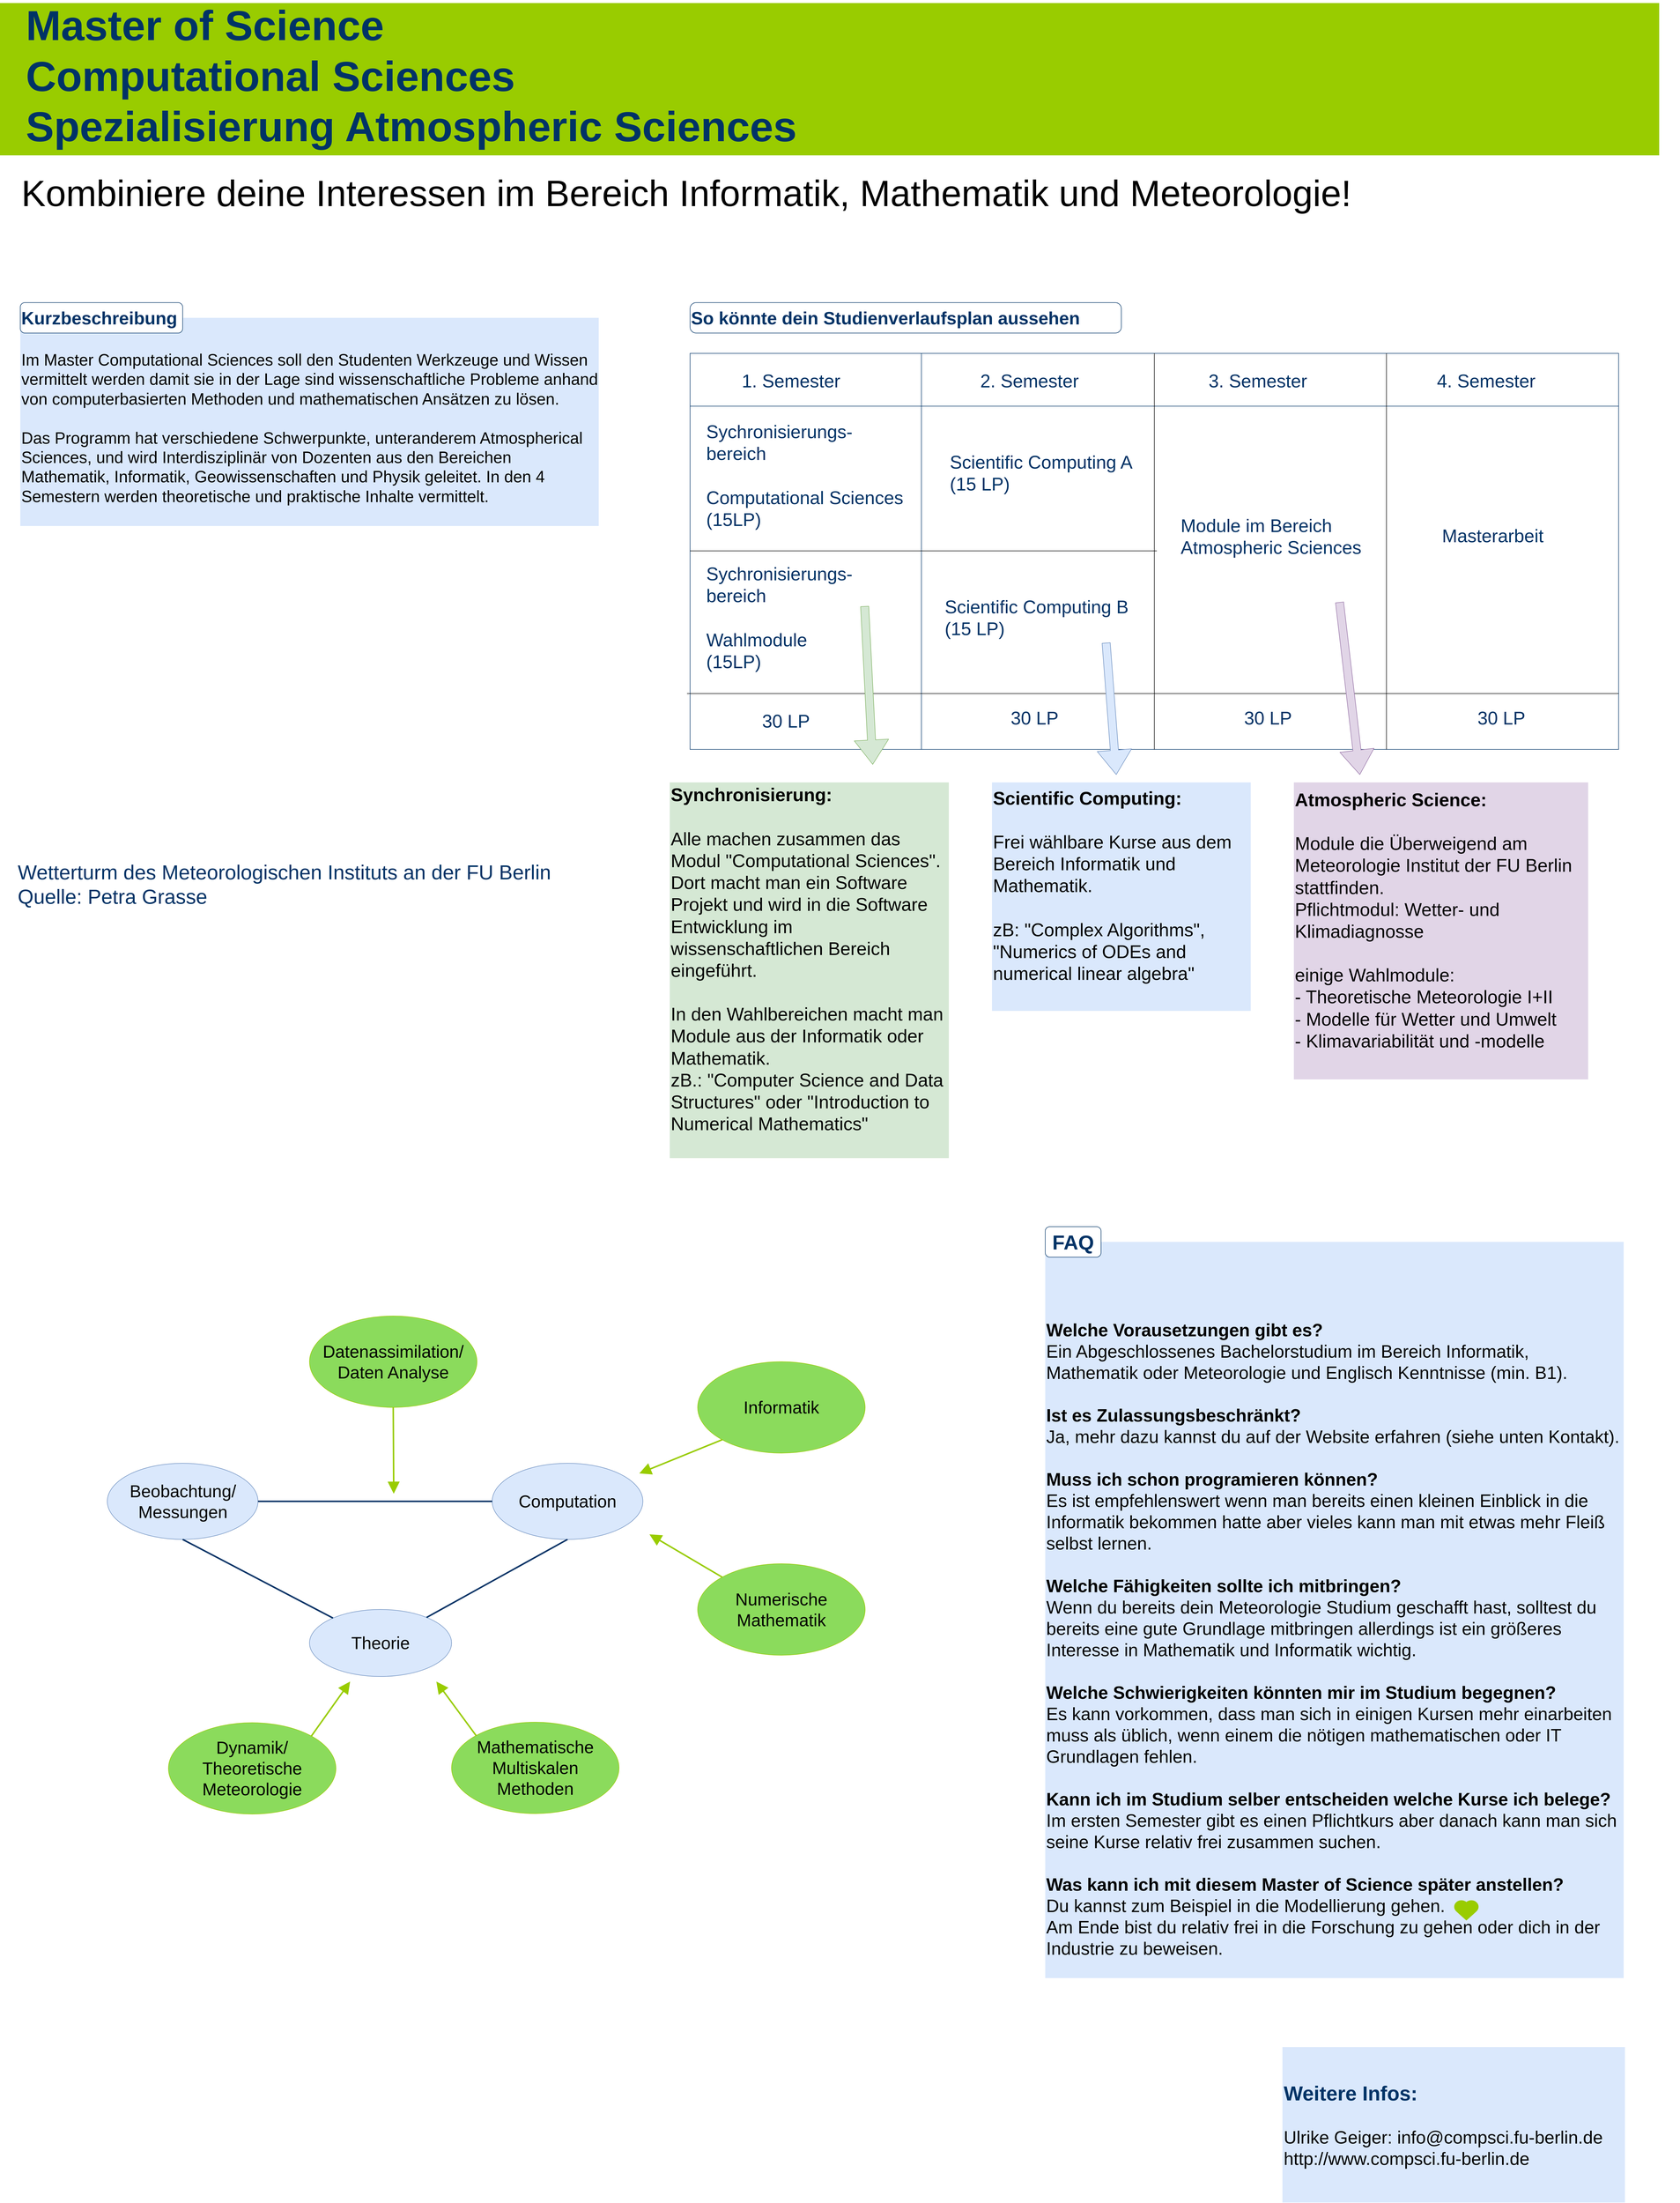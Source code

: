 <mxfile version="10.6.7" type="github"><diagram id="VolkfhMRARfeJTHJ-a0X" name="Page-1"><mxGraphModel dx="5576" dy="3128" grid="1" gridSize="10" guides="1" tooltips="1" connect="1" arrows="1" fold="1" page="1" pageScale="1" pageWidth="850" pageHeight="1100" math="0" shadow="0"><root><mxCell id="0"/><mxCell id="1" parent="0"/><mxCell id="jtiaPau1gUkiISlCKB-g-1" value="&lt;div style=&quot;font-size: 83px&quot; align=&quot;left&quot;&gt;&lt;font style=&quot;font-size: 83px&quot; face=&quot;Helvetica&quot;&gt;Master of Science &lt;br&gt;&lt;/font&gt;&lt;/div&gt;&lt;div style=&quot;font-size: 83px&quot; align=&quot;left&quot;&gt;&lt;font style=&quot;font-size: 83px&quot; face=&quot;Helvetica&quot;&gt;Computational Sciences&lt;/font&gt;&lt;/div&gt;&lt;div style=&quot;font-size: 83px&quot; align=&quot;left&quot;&gt;&lt;font style=&quot;font-size: 83px&quot; face=&quot;Helvetica&quot;&gt;Spezialisierung Atmospheric Sciences&lt;/font&gt;&lt;font style=&quot;font-size: 83px&quot;&gt;&lt;br&gt;&lt;/font&gt;&lt;/div&gt;" style="rounded=0;whiteSpace=wrap;html=1;fillColor=#99CC00;strokeColor=none;fontSize=84;fontColor=#003366;fontStyle=1;align=left;spacingLeft=51;spacing=0;verticalAlign=middle;horizontal=1;spacingTop=-12;" parent="1" vertex="1"><mxGeometry x="40" y="44" width="3270" height="300" as="geometry"/></mxCell><mxCell id="jtiaPau1gUkiISlCKB-g-2" value="" style="shape=image;imageAspect=0;aspect=fixed;verticalLabelPosition=bottom;verticalAlign=top;image=https://www.fu-berlin.de/sites/corporate-design/downloads_container/Logo_RGB_Ausdruck.jpg;" parent="1" vertex="1"><mxGeometry x="2210" y="40" width="1140" height="304" as="geometry"/></mxCell><mxCell id="jtiaPau1gUkiISlCKB-g-3" value="&lt;font style=&quot;font-size: 72px&quot;&gt;Kombiniere deine Interessen im Bereich Informatik, Mathematik und Meteorologie!&lt;br&gt;&lt;/font&gt;" style="rounded=0;whiteSpace=wrap;html=1;strokeColor=none;fillColor=#FFFFFF;fontColor=#000000;align=left;labelBorderColor=none;" parent="1" vertex="1"><mxGeometry x="80" y="344" width="3240" height="150" as="geometry"/></mxCell><mxCell id="jtiaPau1gUkiISlCKB-g-4" value="&lt;p style=&quot;line-height: 100% ; font-size: 35px&quot;&gt;&lt;/p&gt;&lt;div style=&quot;font-size: 35px&quot;&gt;&lt;font style=&quot;font-size: 35px&quot; color=&quot;#003366&quot;&gt;&lt;b&gt;&lt;font style=&quot;font-size: 35px&quot;&gt;&lt;font style=&quot;font-size: 35px&quot; color=&quot;#000000&quot;&gt;&lt;br&gt;&lt;/font&gt;&lt;/font&gt;&lt;/b&gt;&lt;/font&gt;&lt;/div&gt;&lt;div style=&quot;font-size: 35px&quot;&gt;&lt;font style=&quot;font-size: 35px&quot; color=&quot;#003366&quot;&gt;&lt;b&gt;&lt;font style=&quot;font-size: 35px&quot;&gt;&lt;font style=&quot;font-size: 35px&quot; color=&quot;#000000&quot;&gt;&lt;br&gt;&lt;/font&gt;&lt;/font&gt;&lt;/b&gt;&lt;/font&gt;&lt;/div&gt;&lt;div style=&quot;font-size: 35px&quot;&gt;&lt;font style=&quot;font-size: 35px&quot; color=&quot;#003366&quot;&gt;&lt;b&gt;&lt;font style=&quot;font-size: 35px&quot;&gt;&lt;font style=&quot;font-size: 35px&quot; color=&quot;#000000&quot;&gt;&lt;br&gt;&lt;/font&gt;&lt;/font&gt;&lt;/b&gt;&lt;/font&gt;&lt;/div&gt;&lt;div style=&quot;font-size: 35px&quot;&gt;&lt;font style=&quot;font-size: 35px&quot; color=&quot;#003366&quot;&gt;&lt;b&gt;&lt;font style=&quot;font-size: 35px&quot;&gt;&lt;font style=&quot;font-size: 35px&quot; color=&quot;#000000&quot;&gt;Welche Vorausetzungen gibt es?&lt;/font&gt;&lt;br&gt;&lt;/font&gt;&lt;/b&gt;&lt;/font&gt;&lt;/div&gt;&lt;div style=&quot;font-size: 35px&quot;&gt;&lt;font style=&quot;font-size: 35px&quot;&gt;Ein Abgeschlossenes Bachelorstudium im Bereich Informatik, Mathematik oder Meteorologie und Englisch Kenntnisse (min. B1).&lt;/font&gt;&lt;/div&gt;&lt;div style=&quot;font-size: 35px&quot;&gt;&lt;font style=&quot;font-size: 35px&quot;&gt;&lt;br&gt;&lt;/font&gt;&lt;/div&gt;&lt;div style=&quot;font-size: 35px&quot;&gt;&lt;font style=&quot;font-size: 35px&quot;&gt;&lt;b&gt;&lt;font style=&quot;font-size: 35px&quot;&gt;Ist es Zulassungsbeschränkt?&lt;/font&gt;&lt;/b&gt;&lt;/font&gt;&lt;/div&gt;&lt;div style=&quot;font-size: 35px&quot;&gt;&lt;font style=&quot;font-size: 35px&quot;&gt;Ja, mehr dazu kannst du auf der Website erfahren (siehe unten Kontakt).&lt;br&gt;&lt;/font&gt;&lt;/div&gt;&lt;div style=&quot;font-size: 35px&quot;&gt;&lt;font style=&quot;font-size: 35px&quot;&gt;&lt;br&gt;&lt;/font&gt;&lt;/div&gt;&lt;div style=&quot;font-size: 35px&quot;&gt;&lt;font style=&quot;font-size: 35px&quot;&gt;&lt;b&gt;Muss ich schon programieren können?&lt;/b&gt;&lt;/font&gt;&lt;/div&gt;&lt;div style=&quot;font-size: 35px&quot;&gt;&lt;font style=&quot;font-size: 35px&quot;&gt;Es ist empfehlenswert wenn man bereits einen kleinen Einblick in die Informatik bekommen hatte aber vieles kann man mit etwas mehr Fleiß selbst lernen.&lt;/font&gt;&lt;/div&gt;&lt;div style=&quot;font-size: 35px&quot;&gt;&lt;font style=&quot;font-size: 35px&quot;&gt;&lt;br&gt;&lt;/font&gt;&lt;/div&gt;&lt;div style=&quot;font-size: 35px&quot;&gt;&lt;font style=&quot;font-size: 35px&quot;&gt;&lt;b&gt;Welche Fähigkeiten sollte ich mitbringen?&lt;/b&gt;&lt;/font&gt;&lt;/div&gt;&lt;div style=&quot;font-size: 35px&quot;&gt;&lt;font style=&quot;font-size: 35px&quot;&gt;Wenn du bereits dein Meteorologie Studium geschafft hast, solltest du bereits eine gute Grundlage mitbringen allerdings ist ein größeres Interesse in Mathematik und Informatik wichtig.&lt;br&gt;&lt;/font&gt;&lt;/div&gt;&lt;div style=&quot;font-size: 35px&quot;&gt;&lt;font style=&quot;font-size: 35px&quot;&gt;&lt;br&gt;&lt;/font&gt;&lt;/div&gt;&lt;div style=&quot;font-size: 35px&quot;&gt;&lt;font style=&quot;font-size: 35px&quot;&gt;&lt;b&gt;Welche Schwierigkeiten könnten mir im Studium begegnen?&lt;/b&gt;&lt;/font&gt;&lt;/div&gt;&lt;div style=&quot;font-size: 35px&quot;&gt;&lt;font style=&quot;font-size: 35px&quot;&gt;Es kann vorkommen, dass man sich in einigen Kursen mehr einarbeiten muss als üblich, wenn einem die nötigen mathematischen oder IT Grundlagen fehlen.&lt;/font&gt;&lt;/div&gt;&lt;div style=&quot;font-size: 35px&quot;&gt;&lt;font style=&quot;font-size: 35px&quot;&gt;&lt;br&gt;&lt;/font&gt;&lt;/div&gt;&lt;div style=&quot;font-size: 35px&quot;&gt;&lt;font style=&quot;font-size: 35px&quot;&gt;&lt;b&gt;Kann ich im Studium selber entscheiden welche Kurse ich belege? &lt;br&gt;&lt;/b&gt;&lt;/font&gt;&lt;/div&gt;&lt;div style=&quot;font-size: 35px&quot;&gt;&lt;font style=&quot;font-size: 35px&quot;&gt;Im ersten Semester gibt es einen Pflichtkurs aber danach kann man sich seine Kurse relativ frei zusammen suchen.&lt;br&gt;&lt;/font&gt;&lt;/div&gt;&lt;div style=&quot;font-size: 35px&quot;&gt;&lt;font style=&quot;font-size: 35px&quot;&gt;&lt;br&gt;&lt;/font&gt;&lt;/div&gt;&lt;div style=&quot;font-size: 35px&quot;&gt;&lt;font style=&quot;font-size: 35px&quot;&gt;&lt;b&gt;Was kann ich mit diesem Master of Science später anstellen?&lt;/b&gt;&lt;/font&gt;&lt;/div&gt;&lt;div style=&quot;font-size: 35px&quot;&gt;&lt;font style=&quot;font-size: 35px&quot;&gt;Du kannst zum Beispiel in die Modellierung gehen. &lt;b&gt;&lt;br&gt;&lt;/b&gt;&lt;/font&gt;&lt;/div&gt;&lt;div style=&quot;font-size: 35px&quot;&gt;&lt;font style=&quot;font-size: 35px&quot;&gt;Am Ende bist du relativ frei in die Forschung zu gehen oder dich in der Industrie zu beweisen.&lt;b&gt;&lt;br&gt;&lt;/b&gt;&lt;/font&gt;&lt;/div&gt;&lt;div style=&quot;font-size: 35px&quot;&gt;&lt;font style=&quot;font-size: 35px&quot;&gt;&lt;br&gt;&lt;/font&gt;&lt;/div&gt;&lt;div style=&quot;font-size: 35px&quot;&gt;&lt;font style=&quot;font-size: 35px&quot;&gt;&lt;br&gt;&lt;/font&gt;&lt;/div&gt;&lt;p style=&quot;font-size: 35px&quot;&gt;&lt;/p&gt;" style="rounded=0;whiteSpace=wrap;html=1;strokeColor=none;fillColor=#dae8fc;align=left;fontSize=32;spacingTop=71;spacingRight=5;" parent="1" vertex="1"><mxGeometry x="2100" y="2484" width="1140" height="1450" as="geometry"/></mxCell><mxCell id="jtiaPau1gUkiISlCKB-g-5" value="&lt;div style=&quot;font-size: 40px&quot;&gt;&lt;font style=&quot;font-size: 40px&quot;&gt;&lt;b&gt;&lt;font style=&quot;font-size: 40px&quot; color=&quot;#003366&quot;&gt;Weitere Infos:&lt;/font&gt;&lt;/b&gt;&lt;/font&gt;&lt;/div&gt;&lt;div style=&quot;font-size: 35px&quot;&gt;&lt;font style=&quot;font-size: 35px&quot;&gt;&lt;br&gt;&lt;/font&gt;&lt;/div&gt;&lt;div style=&quot;font-size: 35px&quot;&gt;&lt;font style=&quot;font-size: 35px&quot;&gt;Ulrike Geiger: info@compsci.fu-berlin.de&lt;/font&gt;&lt;/div&gt;&lt;font style=&quot;font-size: 35px&quot;&gt;http://www.compsci.fu-berlin.de&lt;/font&gt;" style="rounded=0;whiteSpace=wrap;html=1;strokeColor=none;fillColor=#dae8fc;fontSize=32;align=left;" parent="1" vertex="1"><mxGeometry x="2567.5" y="4070" width="675" height="306" as="geometry"/></mxCell><mxCell id="jtiaPau1gUkiISlCKB-g-6" value="&lt;div&gt;Im Master Computational Sciences soll den Studenten Werkzeuge und Wissen vermittelt werden damit sie in der Lage sind wissenschaftliche Probleme anhand von computerbasierten Methoden und mathematischen Ansätzen zu lösen.&lt;/div&gt;&lt;div&gt;&lt;br&gt;&lt;/div&gt;&lt;div&gt;Das Programm hat verschiedene Schwerpunkte, unteranderem Atmospherical Sciences, und wird Interdisziplinär von Dozenten aus den Bereichen Mathematik, Informatik, Geowissenschaften und Physik geleitet. In den 4 Semestern werden theoretische und praktische Inhalte vermittelt. &lt;/div&gt;" style="rounded=0;whiteSpace=wrap;html=1;strokeColor=none;fillColor=#dae8fc;fontSize=32;align=left;spacingTop=23;" parent="1" vertex="1"><mxGeometry x="80" y="664" width="1140" height="410" as="geometry"/></mxCell><mxCell id="jtiaPau1gUkiISlCKB-g-7" value="" style="verticalLabelPosition=bottom;verticalAlign=top;html=1;shape=mxgraph.basic.heart;strokeColor=#99CC00;fillColor=#99CC00;fontSize=32;align=left;" parent="1" vertex="1"><mxGeometry x="2905" y="3780" width="50" height="40" as="geometry"/></mxCell><mxCell id="jtiaPau1gUkiISlCKB-g-8" value="Kurzbeschreibung" style="rounded=1;whiteSpace=wrap;html=1;strokeColor=#003366;fillColor=#FFFFFF;fontSize=35;fontColor=#003366;align=left;fontStyle=1" parent="1" vertex="1"><mxGeometry x="80" y="634" width="320" height="60" as="geometry"/></mxCell><mxCell id="jtiaPau1gUkiISlCKB-g-9" value="FAQ" style="rounded=1;whiteSpace=wrap;html=1;strokeColor=#003366;fillColor=#FFFFFF;fontSize=40;fontColor=#003366;align=center;fontStyle=1" parent="1" vertex="1"><mxGeometry x="2100" y="2454" width="110" height="60" as="geometry"/></mxCell><mxCell id="jtiaPau1gUkiISlCKB-g-10" value="" style="shape=internalStorage;whiteSpace=wrap;html=1;backgroundOutline=1;strokeColor=#003366;fillColor=#FFFFFF;fontSize=36;fontColor=#003366;align=left;dx=456;dy=104;" parent="1" vertex="1"><mxGeometry x="1400" y="734" width="1830" height="780" as="geometry"/></mxCell><mxCell id="jtiaPau1gUkiISlCKB-g-11" value="" style="endArrow=none;html=1;fontSize=36;fontColor=#003366;entryX=0.5;entryY=0;entryDx=0;entryDy=0;exitX=0.5;exitY=1;exitDx=0;exitDy=0;" parent="1" source="jtiaPau1gUkiISlCKB-g-10" target="jtiaPau1gUkiISlCKB-g-10" edge="1"><mxGeometry width="50" height="50" relative="1" as="geometry"><mxPoint x="2280" y="1064" as="sourcePoint"/><mxPoint x="2280" y="624" as="targetPoint"/><Array as="points"/></mxGeometry></mxCell><mxCell id="jtiaPau1gUkiISlCKB-g-12" value="" style="endArrow=none;html=1;fontSize=36;fontColor=#003366;entryX=0.75;entryY=0;entryDx=0;entryDy=0;exitX=0.75;exitY=1;exitDx=0;exitDy=0;" parent="1" source="jtiaPau1gUkiISlCKB-g-10" target="jtiaPau1gUkiISlCKB-g-10" edge="1"><mxGeometry width="50" height="50" relative="1" as="geometry"><mxPoint x="2209" y="1064" as="sourcePoint"/><mxPoint x="2209" y="624" as="targetPoint"/><Array as="points"/></mxGeometry></mxCell><mxCell id="jtiaPau1gUkiISlCKB-g-13" value="" style="endArrow=none;html=1;fontSize=36;fontColor=#003366;" parent="1" edge="1"><mxGeometry width="50" height="50" relative="1" as="geometry"><mxPoint x="3230" y="1404" as="sourcePoint"/><mxPoint x="1394" y="1404" as="targetPoint"/><Array as="points"/></mxGeometry></mxCell><mxCell id="jtiaPau1gUkiISlCKB-g-14" value="4. Semester" style="text;html=1;resizable=0;points=[];autosize=1;align=left;verticalAlign=top;spacingTop=-4;fontSize=36;fontColor=#003366;" parent="1" vertex="1"><mxGeometry x="2870" y="764" width="210" height="40" as="geometry"/></mxCell><mxCell id="jtiaPau1gUkiISlCKB-g-15" value="1. Semester" style="text;html=1;resizable=0;points=[];autosize=1;align=left;verticalAlign=top;spacingTop=-4;fontSize=36;fontColor=#003366;" parent="1" vertex="1"><mxGeometry x="1500" y="764" width="210" height="40" as="geometry"/></mxCell><mxCell id="jtiaPau1gUkiISlCKB-g-16" value="2. Semester" style="text;html=1;resizable=0;points=[];autosize=1;align=left;verticalAlign=top;spacingTop=-4;fontSize=36;fontColor=#003366;" parent="1" vertex="1"><mxGeometry x="1970" y="764" width="210" height="40" as="geometry"/></mxCell><mxCell id="jtiaPau1gUkiISlCKB-g-17" value="3. Semester" style="text;html=1;resizable=0;points=[];autosize=1;align=left;verticalAlign=top;spacingTop=-4;fontSize=36;fontColor=#003366;" parent="1" vertex="1"><mxGeometry x="2420" y="764" width="210" height="40" as="geometry"/></mxCell><mxCell id="jtiaPau1gUkiISlCKB-g-18" value="&lt;div&gt;30 LP&lt;/div&gt;" style="text;html=1;resizable=0;points=[];autosize=1;align=left;verticalAlign=top;spacingTop=-4;fontSize=36;fontColor=#003366;" parent="1" vertex="1"><mxGeometry x="1540" y="1434" width="110" height="40" as="geometry"/></mxCell><mxCell id="jtiaPau1gUkiISlCKB-g-19" value="30 LP" style="text;html=1;fontSize=36;fontColor=#003366;" parent="1" vertex="1"><mxGeometry x="2030" y="1424" width="120" height="60" as="geometry"/></mxCell><mxCell id="jtiaPau1gUkiISlCKB-g-20" value="30 LP" style="text;html=1;fontSize=36;fontColor=#003366;" parent="1" vertex="1"><mxGeometry x="2490" y="1424" width="120" height="60" as="geometry"/></mxCell><mxCell id="jtiaPau1gUkiISlCKB-g-21" value="30 LP" style="text;html=1;fontSize=36;fontColor=#003366;" parent="1" vertex="1"><mxGeometry x="2950" y="1424" width="120" height="60" as="geometry"/></mxCell><mxCell id="jtiaPau1gUkiISlCKB-g-22" value="" style="endArrow=none;html=1;fontSize=36;fontColor=#003366;" parent="1" edge="1"><mxGeometry width="50" height="50" relative="1" as="geometry"><mxPoint x="2320" y="1123" as="sourcePoint"/><mxPoint x="1400" y="1123" as="targetPoint"/><Array as="points"/></mxGeometry></mxCell><mxCell id="jtiaPau1gUkiISlCKB-g-23" value="So könnte dein Studienverlaufsplan aussehen" style="rounded=1;whiteSpace=wrap;html=1;strokeColor=#003366;fillColor=#FFFFFF;fontSize=35;fontColor=#003366;align=left;fontStyle=1;arcSize=20;" parent="1" vertex="1"><mxGeometry x="1400" y="634" width="850" height="60" as="geometry"/></mxCell><mxCell id="jtiaPau1gUkiISlCKB-g-24" value="&lt;div&gt;Sychronisierungs-&lt;/div&gt;&lt;div&gt;bereich &lt;br&gt;&lt;/div&gt;&lt;div&gt;&lt;br&gt;&lt;/div&gt;&lt;div&gt;Wahlmodule &lt;br&gt;&lt;/div&gt;&lt;div&gt;(15LP)&lt;br&gt;&lt;/div&gt;" style="text;html=1;resizable=0;points=[];autosize=1;align=left;verticalAlign=top;spacingTop=-4;fontSize=36;fontColor=#003366;" parent="1" vertex="1"><mxGeometry x="1430" y="1144" width="300" height="220" as="geometry"/></mxCell><mxCell id="jtiaPau1gUkiISlCKB-g-25" value="&lt;div&gt;Sychronisierungs-&lt;/div&gt;&lt;div&gt;bereich&lt;/div&gt;&lt;div&gt;&lt;br&gt;&lt;/div&gt;&lt;div&gt;Computational Sciences&lt;/div&gt;&lt;div&gt;(15LP)&lt;br&gt;&lt;/div&gt;" style="text;html=1;resizable=0;points=[];autosize=1;align=left;verticalAlign=top;spacingTop=-4;fontSize=36;fontColor=#003366;" parent="1" vertex="1"><mxGeometry x="1430" y="864" width="400" height="220" as="geometry"/></mxCell><mxCell id="jtiaPau1gUkiISlCKB-g-26" value="&lt;div&gt;Scientific Computing A&lt;/div&gt;&lt;div&gt;(15 LP)&lt;br&gt;&lt;/div&gt;" style="text;html=1;resizable=0;points=[];autosize=1;align=left;verticalAlign=top;spacingTop=-4;fontSize=36;fontColor=#003366;" parent="1" vertex="1"><mxGeometry x="1910" y="924" width="380" height="90" as="geometry"/></mxCell><mxCell id="jtiaPau1gUkiISlCKB-g-27" value="&lt;div&gt;Scientific Computing B&lt;br&gt;&lt;/div&gt;&lt;div&gt;(15 LP)&lt;br&gt;&lt;/div&gt;" style="text;html=1;resizable=0;points=[];autosize=1;align=left;verticalAlign=top;spacingTop=-4;fontSize=36;fontColor=#003366;" parent="1" vertex="1"><mxGeometry x="1900" y="1209" width="380" height="90" as="geometry"/></mxCell><mxCell id="jtiaPau1gUkiISlCKB-g-28" value="&lt;div&gt;Module im Bereich&lt;/div&gt;&lt;div&gt; Atmospheric Sciences&lt;/div&gt;&lt;div&gt;&lt;br&gt;&lt;/div&gt;" style="text;html=1;resizable=0;points=[];autosize=1;align=left;verticalAlign=top;spacingTop=-4;fontSize=36;fontColor=#003366;" parent="1" vertex="1"><mxGeometry x="2365" y="1049" width="370" height="130" as="geometry"/></mxCell><mxCell id="jtiaPau1gUkiISlCKB-g-29" value="Masterarbeit" style="text;html=1;resizable=0;points=[];autosize=1;align=left;verticalAlign=top;spacingTop=-4;fontSize=36;fontColor=#003366;" parent="1" vertex="1"><mxGeometry x="2880" y="1069" width="210" height="40" as="geometry"/></mxCell><mxCell id="jtiaPau1gUkiISlCKB-g-30" value="&lt;div&gt;&lt;b&gt;Synchronisierung:&lt;/b&gt;&lt;/div&gt;&lt;div&gt;&lt;br&gt;&lt;/div&gt;&lt;div&gt;Alle machen zusammen das Modul &quot;Computational Sciences&quot;. Dort macht man ein Software Projekt und wird in die Software Entwicklung im wissenschaftlichen Bereich eingeführt.&lt;/div&gt;&lt;div&gt;&lt;br&gt;&lt;/div&gt;&lt;div&gt;In den Wahlbereichen macht man Module aus der Informatik oder Mathematik.&lt;/div&gt;&lt;div&gt;zB.: &quot;Computer Science and Data Structures&quot; oder &quot;Introduction to Numerical Mathematics&quot;&lt;br&gt;&lt;/div&gt;&lt;div&gt;&lt;br&gt;&lt;/div&gt;" style="rounded=0;whiteSpace=wrap;html=1;strokeColor=none;fillColor=#d5e8d4;fontSize=36;align=left;" parent="1" vertex="1"><mxGeometry x="1360" y="1579" width="550" height="740" as="geometry"/></mxCell><mxCell id="jtiaPau1gUkiISlCKB-g-31" value="&lt;div&gt;&lt;b&gt;Scientific Computing:&lt;/b&gt;&lt;/div&gt;&lt;div&gt;&lt;br&gt;&lt;/div&gt;&lt;div&gt;Frei wählbare Kurse aus dem Bereich Informatik und Mathematik.&lt;br&gt;&lt;/div&gt;&lt;div&gt;&lt;br&gt;&lt;/div&gt;zB: &quot;Complex Algorithms&quot;, &quot;Numerics of ODEs and numerical linear algebra&quot;                  &lt;div&gt;&lt;br&gt;&lt;/div&gt;" style="rounded=0;whiteSpace=wrap;html=1;strokeColor=none;fillColor=#dae8fc;fontSize=36;align=left;" parent="1" vertex="1"><mxGeometry x="1995" y="1579" width="510" height="450" as="geometry"/></mxCell><mxCell id="jtiaPau1gUkiISlCKB-g-32" value="&lt;div&gt;&lt;b&gt;Atmospheric Science:&lt;/b&gt;&lt;/div&gt;&lt;div&gt;&lt;br&gt;&lt;/div&gt;&lt;div&gt;Module die Überweigend am Meteorologie Institut der FU Berlin stattfinden. &lt;br&gt;&lt;/div&gt;&lt;div&gt;Pflichtmodul: Wetter- und Klimadiagnosse&lt;/div&gt;&lt;div&gt;&lt;br&gt;&lt;/div&gt;&lt;div&gt;einige Wahlmodule:&lt;/div&gt;&lt;div&gt; - Theoretische Meteorologie I+II&lt;/div&gt;&lt;div&gt;- Modelle für Wetter und Umwelt&lt;/div&gt;&lt;div&gt; - Klimavariabilität und -modelle &lt;br&gt;&lt;/div&gt;&lt;div&gt;&lt;br&gt;&lt;/div&gt;" style="rounded=0;whiteSpace=wrap;html=1;strokeColor=none;fillColor=#e1d5e7;fontSize=36;align=left;" parent="1" vertex="1"><mxGeometry x="2590" y="1579" width="580" height="585" as="geometry"/></mxCell><mxCell id="jtiaPau1gUkiISlCKB-g-33" value="" style="shape=flexArrow;endArrow=classic;html=1;fontSize=36;fontColor=#003366;endWidth=50.667;endSize=15.667;width=16;fillColor=#d5e8d4;strokeColor=#82b366;exitX=1.047;exitY=0.4;exitDx=0;exitDy=0;exitPerimeter=0;" parent="1" source="jtiaPau1gUkiISlCKB-g-24" edge="1"><mxGeometry width="50" height="50" relative="1" as="geometry"><mxPoint x="1760" y="1544" as="sourcePoint"/><mxPoint x="1760" y="1544" as="targetPoint"/></mxGeometry></mxCell><mxCell id="jtiaPau1gUkiISlCKB-g-34" value="" style="shape=flexArrow;endArrow=classic;html=1;fontSize=36;fontColor=#003366;endWidth=50.667;endSize=15.667;width=16;fillColor=#dae8fc;strokeColor=#6c8ebf;" parent="1" edge="1"><mxGeometry width="50" height="50" relative="1" as="geometry"><mxPoint x="2220" y="1304" as="sourcePoint"/><mxPoint x="2240" y="1564" as="targetPoint"/></mxGeometry></mxCell><mxCell id="jtiaPau1gUkiISlCKB-g-35" value="" style="shape=flexArrow;endArrow=classic;html=1;fontSize=36;fontColor=#003366;endWidth=50.667;endSize=15.667;width=16;fillColor=#e1d5e7;strokeColor=#9673a6;" parent="1" edge="1"><mxGeometry width="50" height="50" relative="1" as="geometry"><mxPoint x="2680" y="1224" as="sourcePoint"/><mxPoint x="2720" y="1564" as="targetPoint"/></mxGeometry></mxCell><mxCell id="jtiaPau1gUkiISlCKB-g-36" value="" style="shape=image;imageAspect=0;aspect=fixed;verticalLabelPosition=bottom;verticalAlign=top;strokeColor=#003366;fillColor=#FFFFFF;fontSize=40;fontColor=#003366;align=center;image=https://www.geo.fu-berlin.de/met/_bilder/Turm_1807_2112.jpg?width=1300;" parent="1" vertex="1"><mxGeometry x="73" y="1074" width="1147" height="655" as="geometry"/></mxCell><mxCell id="jtiaPau1gUkiISlCKB-g-37" value="&lt;div&gt;Wetterturm des Meteorologischen Instituts an der FU Berlin&lt;/div&gt;&lt;div&gt;Quelle: Petra Grasse&lt;br&gt;&lt;/div&gt;" style="text;html=1;resizable=0;points=[];autosize=1;align=left;verticalAlign=top;spacingTop=-4;fontSize=40;fontColor=#003366;" parent="1" vertex="1"><mxGeometry x="73" y="1729" width="1060" height="100" as="geometry"/></mxCell><mxCell id="X1IK8_T7vunADLwgmncw-2" value="&lt;div&gt;&lt;font style=&quot;font-size: 34px&quot;&gt;Beobachtung/ Messungen&lt;/font&gt;&lt;/div&gt;" style="ellipse;whiteSpace=wrap;html=1;fillColor=#dae8fc;strokeColor=#6c8ebf;" vertex="1" parent="1"><mxGeometry x="251.5" y="2920" width="297" height="150" as="geometry"/></mxCell><mxCell id="X1IK8_T7vunADLwgmncw-4" value="&lt;font style=&quot;font-size: 34px&quot;&gt;Computation&lt;/font&gt;" style="ellipse;whiteSpace=wrap;html=1;fillColor=#dae8fc;strokeColor=#6c8ebf;" vertex="1" parent="1"><mxGeometry x="1010" y="2920" width="297" height="150" as="geometry"/></mxCell><mxCell id="X1IK8_T7vunADLwgmncw-6" value="&lt;font style=&quot;font-size: 34px&quot;&gt;Theorie&lt;/font&gt;" style="ellipse;whiteSpace=wrap;html=1;fillColor=#dae8fc;strokeColor=#6c8ebf;" vertex="1" parent="1"><mxGeometry x="650" y="3208" width="280" height="132" as="geometry"/></mxCell><mxCell id="X1IK8_T7vunADLwgmncw-8" value="" style="endArrow=none;html=1;entryX=0.5;entryY=1;entryDx=0;entryDy=0;strokeColor=#003366;strokeWidth=3;" edge="1" parent="1" source="X1IK8_T7vunADLwgmncw-6" target="X1IK8_T7vunADLwgmncw-4"><mxGeometry width="50" height="50" relative="1" as="geometry"><mxPoint x="40" y="4450" as="sourcePoint"/><mxPoint x="90" y="4400" as="targetPoint"/></mxGeometry></mxCell><mxCell id="X1IK8_T7vunADLwgmncw-9" value="" style="endArrow=none;html=1;strokeColor=#003366;strokeWidth=3;entryX=0.5;entryY=1;entryDx=0;entryDy=0;" edge="1" parent="1" source="X1IK8_T7vunADLwgmncw-6" target="X1IK8_T7vunADLwgmncw-2"><mxGeometry width="50" height="50" relative="1" as="geometry"><mxPoint x="891.736" y="3234.143" as="sourcePoint"/><mxPoint x="460" y="3060" as="targetPoint"/></mxGeometry></mxCell><mxCell id="X1IK8_T7vunADLwgmncw-10" value="" style="endArrow=none;html=1;entryX=0;entryY=0.5;entryDx=0;entryDy=0;strokeColor=#003366;strokeWidth=3;exitX=1;exitY=0.5;exitDx=0;exitDy=0;" edge="1" parent="1" source="X1IK8_T7vunADLwgmncw-2" target="X1IK8_T7vunADLwgmncw-4"><mxGeometry width="50" height="50" relative="1" as="geometry"><mxPoint x="680.236" y="3102.143" as="sourcePoint"/><mxPoint x="958.5" y="2950" as="targetPoint"/></mxGeometry></mxCell><mxCell id="X1IK8_T7vunADLwgmncw-11" value="&lt;font style=&quot;font-size: 34px&quot;&gt;Datenassimilation/ Daten Analyse&lt;br&gt;&lt;/font&gt;" style="ellipse;whiteSpace=wrap;html=1;fillColor=#8BDB5C;strokeColor=#99CC00;" vertex="1" parent="1"><mxGeometry x="650" y="2630" width="330" height="180" as="geometry"/></mxCell><mxCell id="X1IK8_T7vunADLwgmncw-12" value="" style="endArrow=none;html=1;entryX=0.5;entryY=1;entryDx=0;entryDy=0;strokeColor=#99CC00;strokeWidth=3;startArrow=block;startFill=1;endSize=17;startSize=16;" edge="1" parent="1" target="X1IK8_T7vunADLwgmncw-11"><mxGeometry width="50" height="50" relative="1" as="geometry"><mxPoint x="816" y="2980" as="sourcePoint"/><mxPoint x="1022" y="3006" as="targetPoint"/><Array as="points"/></mxGeometry></mxCell><mxCell id="X1IK8_T7vunADLwgmncw-13" value="&lt;font style=&quot;font-size: 34px&quot;&gt;Informatik&lt;/font&gt;" style="ellipse;whiteSpace=wrap;html=1;fillColor=#8BDB5C;strokeColor=#99CC00;" vertex="1" parent="1"><mxGeometry x="1415" y="2720" width="330" height="180" as="geometry"/></mxCell><mxCell id="X1IK8_T7vunADLwgmncw-14" value="&lt;font style=&quot;font-size: 34px&quot;&gt;Numerische Mathematik&lt;br&gt;&lt;/font&gt;" style="ellipse;whiteSpace=wrap;html=1;fillColor=#8BDB5C;strokeColor=#99CC00;" vertex="1" parent="1"><mxGeometry x="1415" y="3118" width="330" height="180" as="geometry"/></mxCell><mxCell id="X1IK8_T7vunADLwgmncw-15" value="&lt;font style=&quot;font-size: 34px&quot;&gt;&lt;font style=&quot;font-size: 34px&quot;&gt;Mathematische Multiskalen Methoden&lt;/font&gt;&lt;br&gt;&lt;/font&gt;" style="ellipse;whiteSpace=wrap;html=1;fillColor=#8BDB5C;strokeColor=#99CC00;" vertex="1" parent="1"><mxGeometry x="930" y="3430" width="330" height="180" as="geometry"/></mxCell><mxCell id="X1IK8_T7vunADLwgmncw-16" value="&lt;font style=&quot;font-size: 34px&quot;&gt;Dynamik/ Theoretische Meteorologie&lt;br&gt;&lt;/font&gt;" style="ellipse;whiteSpace=wrap;html=1;fillColor=#8BDB5C;strokeColor=#99CC00;" vertex="1" parent="1"><mxGeometry x="372" y="3431" width="330" height="180" as="geometry"/></mxCell><mxCell id="X1IK8_T7vunADLwgmncw-17" value="" style="endArrow=none;html=1;strokeColor=#99CC00;strokeWidth=3;startArrow=block;startFill=1;endSize=17;startSize=16;entryX=1;entryY=0;entryDx=0;entryDy=0;" edge="1" parent="1" target="X1IK8_T7vunADLwgmncw-16"><mxGeometry width="50" height="50" relative="1" as="geometry"><mxPoint x="730" y="3350" as="sourcePoint"/><mxPoint x="660" y="3400" as="targetPoint"/></mxGeometry></mxCell><mxCell id="X1IK8_T7vunADLwgmncw-18" value="" style="endArrow=none;html=1;entryX=0;entryY=0;entryDx=0;entryDy=0;strokeColor=#99CC00;strokeWidth=3;startArrow=block;startFill=1;endSize=17;startSize=16;" edge="1" parent="1" target="X1IK8_T7vunADLwgmncw-15"><mxGeometry width="50" height="50" relative="1" as="geometry"><mxPoint x="900" y="3350" as="sourcePoint"/><mxPoint x="836" y="2832" as="targetPoint"/></mxGeometry></mxCell><mxCell id="X1IK8_T7vunADLwgmncw-19" value="" style="endArrow=none;html=1;entryX=0;entryY=0;entryDx=0;entryDy=0;strokeColor=#99CC00;strokeWidth=3;startArrow=block;startFill=1;endSize=17;startSize=16;" edge="1" parent="1" target="X1IK8_T7vunADLwgmncw-14"><mxGeometry width="50" height="50" relative="1" as="geometry"><mxPoint x="1320" y="3060" as="sourcePoint"/><mxPoint x="846" y="2842" as="targetPoint"/></mxGeometry></mxCell><mxCell id="X1IK8_T7vunADLwgmncw-20" value="" style="endArrow=none;html=1;entryX=0;entryY=1;entryDx=0;entryDy=0;strokeColor=#99CC00;strokeWidth=3;startArrow=block;startFill=1;endSize=17;startSize=16;" edge="1" parent="1" target="X1IK8_T7vunADLwgmncw-13"><mxGeometry width="50" height="50" relative="1" as="geometry"><mxPoint x="1300" y="2940" as="sourcePoint"/><mxPoint x="856" y="2852" as="targetPoint"/></mxGeometry></mxCell></root></mxGraphModel></diagram></mxfile>